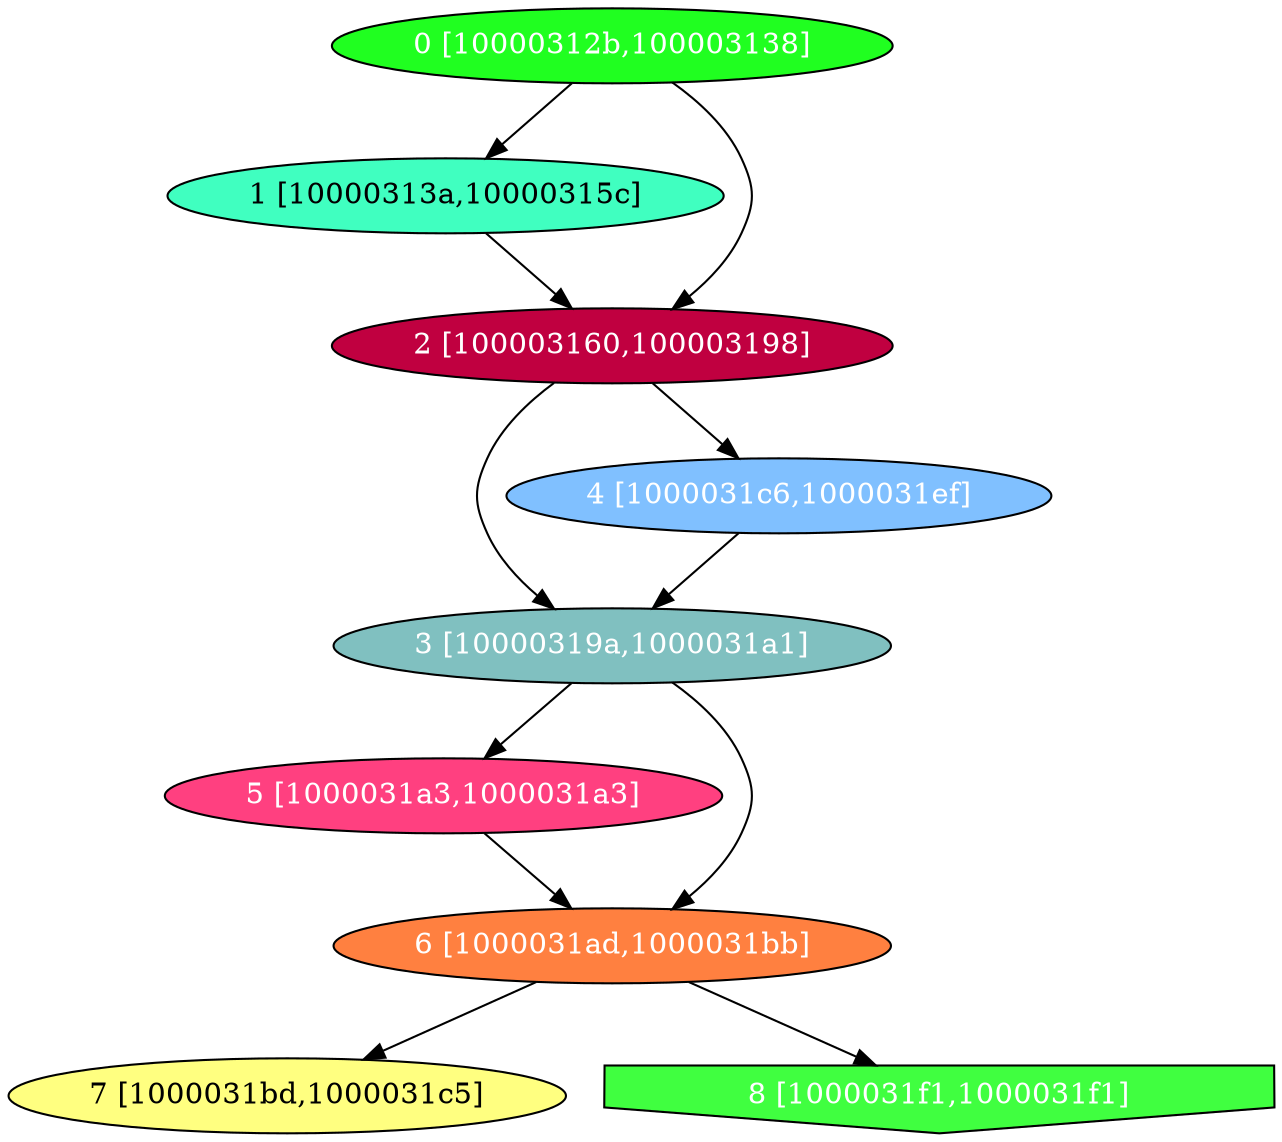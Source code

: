 diGraph gzip{
	gzip_0  [style=filled fillcolor="#20FF20" fontcolor="#ffffff" shape=oval label="0 [10000312b,100003138]"]
	gzip_1  [style=filled fillcolor="#40FFC0" fontcolor="#000000" shape=oval label="1 [10000313a,10000315c]"]
	gzip_2  [style=filled fillcolor="#C00040" fontcolor="#ffffff" shape=oval label="2 [100003160,100003198]"]
	gzip_3  [style=filled fillcolor="#80C0C0" fontcolor="#ffffff" shape=oval label="3 [10000319a,1000031a1]"]
	gzip_4  [style=filled fillcolor="#80C0FF" fontcolor="#ffffff" shape=oval label="4 [1000031c6,1000031ef]"]
	gzip_5  [style=filled fillcolor="#FF4080" fontcolor="#ffffff" shape=oval label="5 [1000031a3,1000031a3]"]
	gzip_6  [style=filled fillcolor="#FF8040" fontcolor="#ffffff" shape=oval label="6 [1000031ad,1000031bb]"]
	gzip_7  [style=filled fillcolor="#FFFF80" fontcolor="#000000" shape=oval label="7 [1000031bd,1000031c5]"]
	gzip_8  [style=filled fillcolor="#40FF40" fontcolor="#ffffff" shape=invhouse label="8 [1000031f1,1000031f1]"]

	gzip_0 -> gzip_1
	gzip_0 -> gzip_2
	gzip_1 -> gzip_2
	gzip_2 -> gzip_3
	gzip_2 -> gzip_4
	gzip_3 -> gzip_5
	gzip_3 -> gzip_6
	gzip_4 -> gzip_3
	gzip_5 -> gzip_6
	gzip_6 -> gzip_7
	gzip_6 -> gzip_8
}
